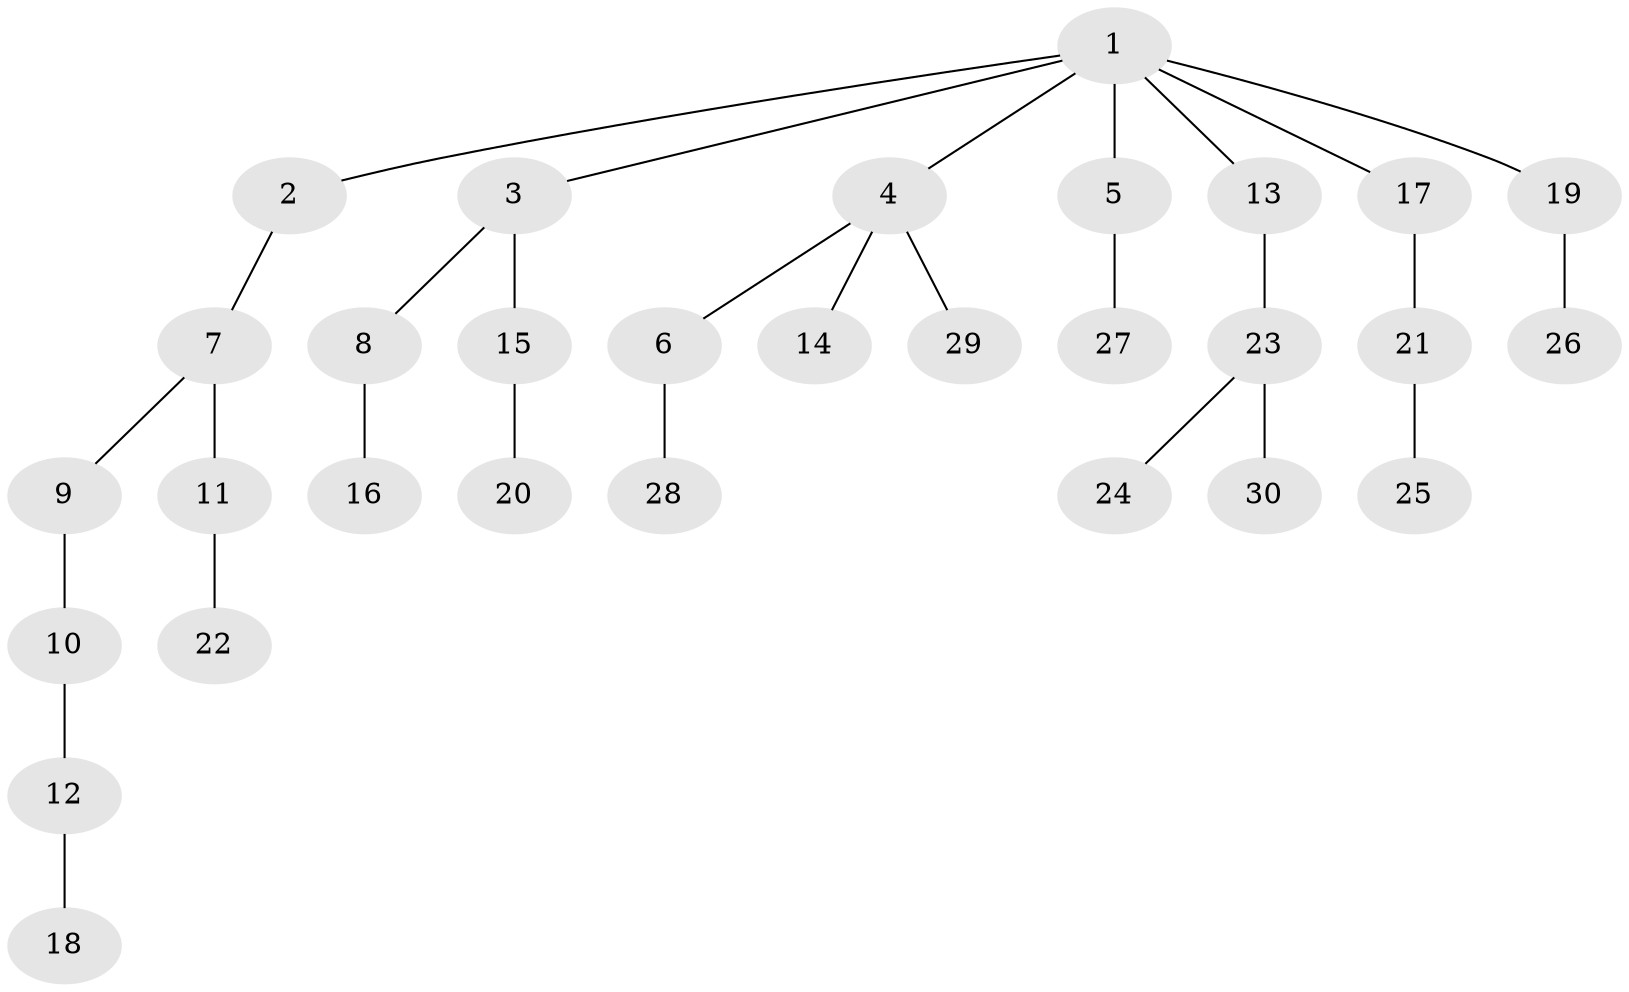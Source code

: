 // original degree distribution, {8: 0.01694915254237288, 3: 0.0847457627118644, 4: 0.06779661016949153, 5: 0.05084745762711865, 2: 0.2711864406779661, 1: 0.5084745762711864}
// Generated by graph-tools (version 1.1) at 2025/51/03/04/25 22:51:36]
// undirected, 30 vertices, 29 edges
graph export_dot {
  node [color=gray90,style=filled];
  1;
  2;
  3;
  4;
  5;
  6;
  7;
  8;
  9;
  10;
  11;
  12;
  13;
  14;
  15;
  16;
  17;
  18;
  19;
  20;
  21;
  22;
  23;
  24;
  25;
  26;
  27;
  28;
  29;
  30;
  1 -- 2 [weight=1.0];
  1 -- 3 [weight=1.0];
  1 -- 4 [weight=1.0];
  1 -- 5 [weight=1.0];
  1 -- 13 [weight=1.0];
  1 -- 17 [weight=1.0];
  1 -- 19 [weight=1.0];
  2 -- 7 [weight=1.0];
  3 -- 8 [weight=1.0];
  3 -- 15 [weight=1.0];
  4 -- 6 [weight=1.0];
  4 -- 14 [weight=1.0];
  4 -- 29 [weight=1.0];
  5 -- 27 [weight=1.0];
  6 -- 28 [weight=1.0];
  7 -- 9 [weight=1.0];
  7 -- 11 [weight=1.0];
  8 -- 16 [weight=1.0];
  9 -- 10 [weight=2.0];
  10 -- 12 [weight=1.0];
  11 -- 22 [weight=3.0];
  12 -- 18 [weight=1.0];
  13 -- 23 [weight=1.0];
  15 -- 20 [weight=2.0];
  17 -- 21 [weight=3.0];
  19 -- 26 [weight=1.0];
  21 -- 25 [weight=1.0];
  23 -- 24 [weight=1.0];
  23 -- 30 [weight=1.0];
}
